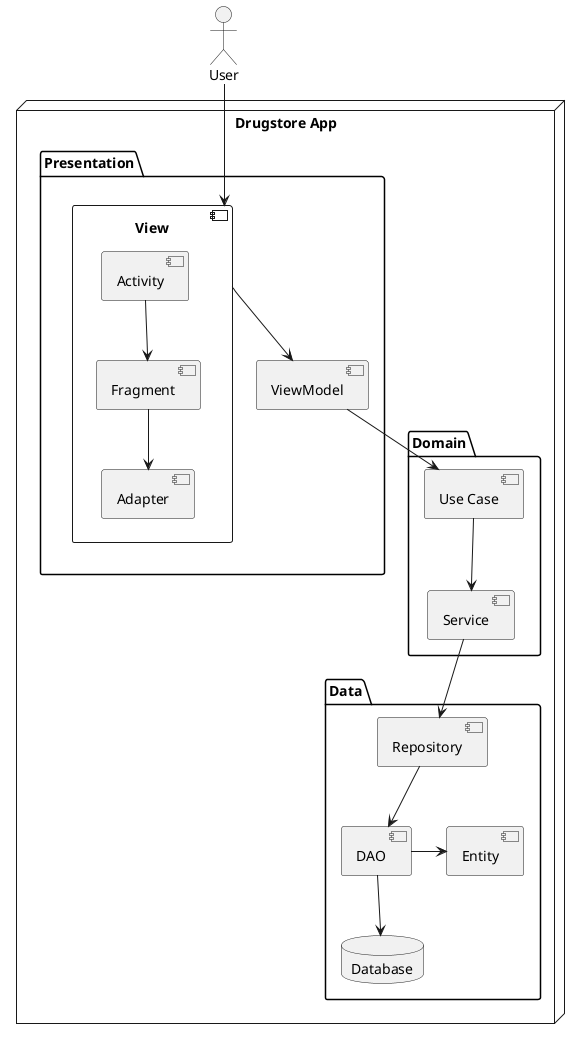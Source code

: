@startuml class-diagram

actor "User" as user

node "Drugstore App" {
    package Presentation {
      component View {
        component Activity
        component Fragment
        component Adapter
      }
      component ViewModel
      Activity -down-> Fragment
      Fragment  -down-> Adapter
      View  -down-> ViewModel
    }

    package Domain {
      component "Use Case" as uc
      component Service
      uc -down-> Service
    }

    package Data {
      component Repository
      component Entity
      component DAO
      database Database
      Repository --> DAO
      DAO -down-> Database
      DAO -right-> Entity
    }
}

user -down-> View
ViewModel -down-> uc
Service -down-> Repository

@enduml